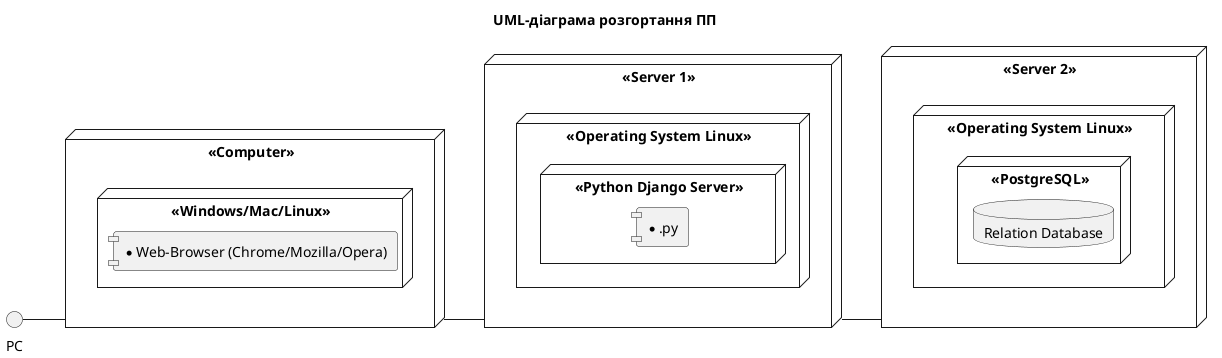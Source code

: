 @startuml

title UML-діаграма розгортання ПП

left to right direction

skinparam componentStyle uml1

node "<<Computer>>" as computer {
    node "<<Windows/Mac/Linux>>" {
        component [*Web-Browser (Chrome/Mozilla/Opera)]
    }
}

interface PC

PC -- computer

node "<<Server 1>>" as server1 {
  node "<<Operating System Linux>>" as l1 {
      node "<<Python Django Server>>" {
        component [*.py]
    }
  }
}

computer -- server1

node "<<Server 2>>" as server2 {
  node "<<Operating System Linux>>" as l2 {
      node "<<PostgreSQL>>" {
        database "Relation Database"
    }
  }
}

server1 -- server2

@enduml
